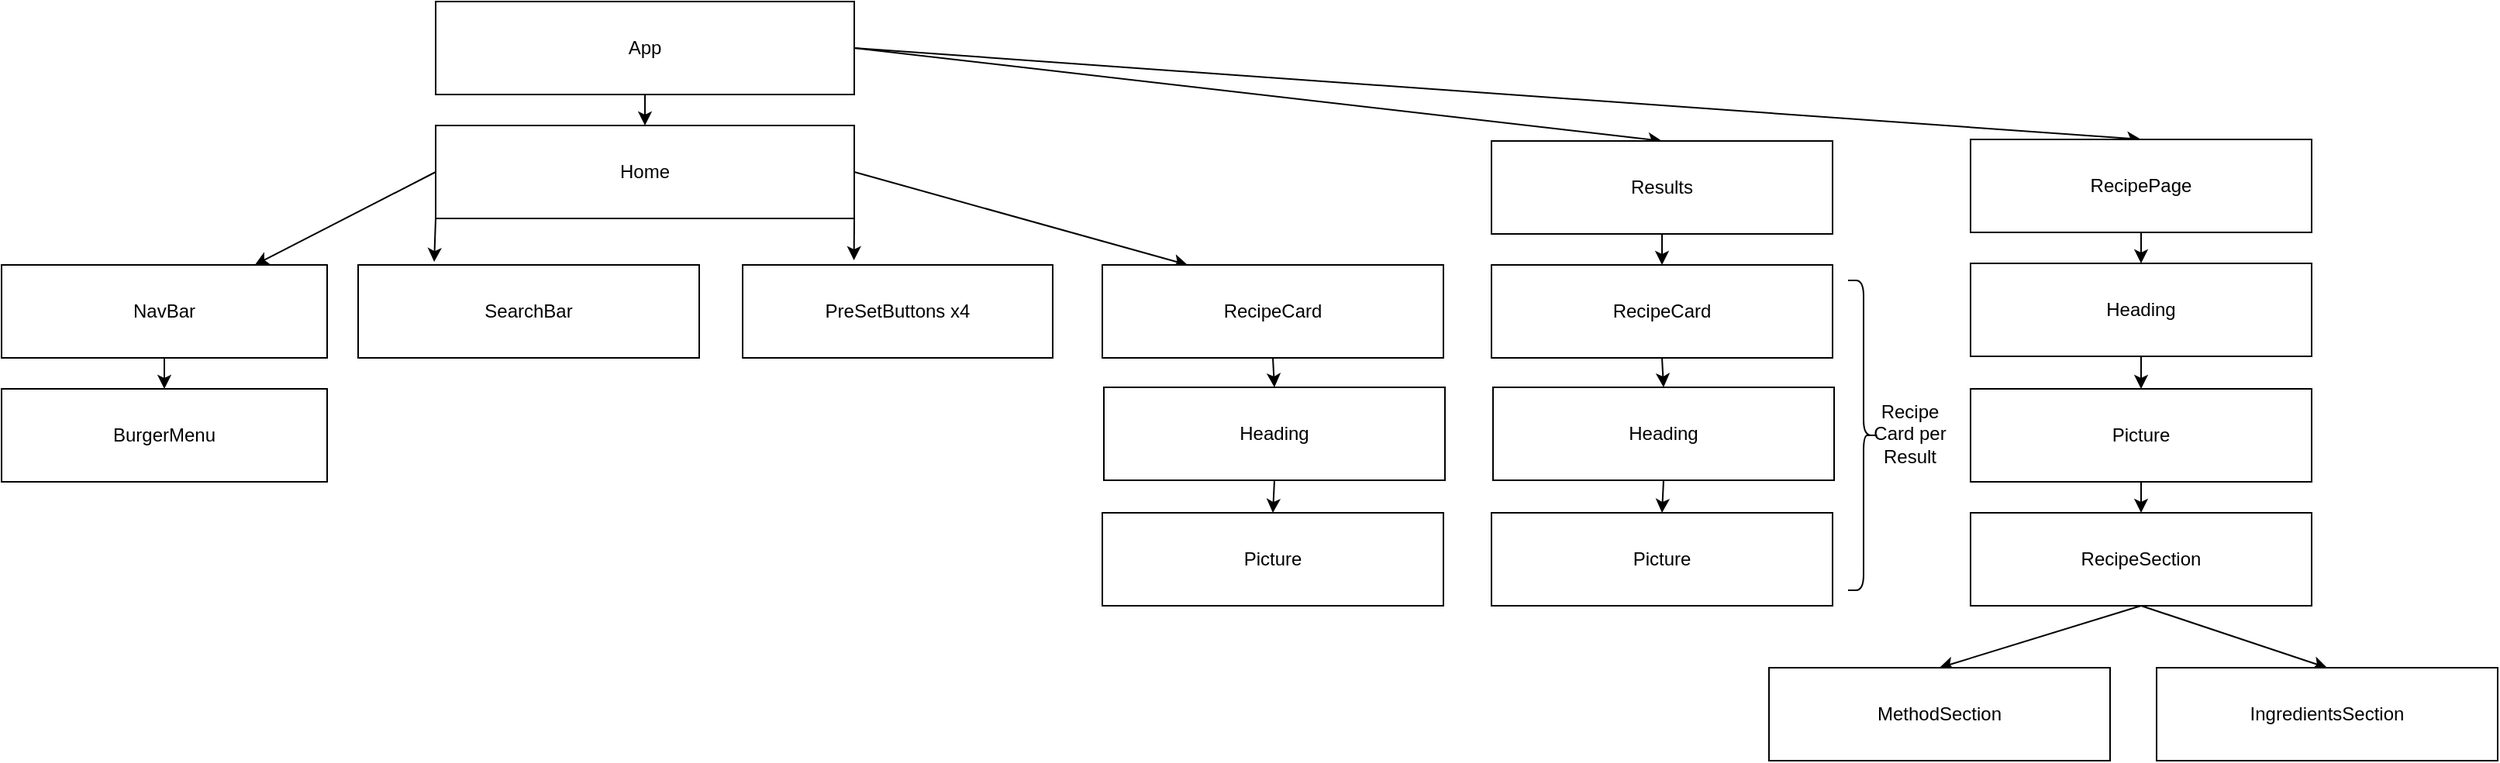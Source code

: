 <mxfile>
    <diagram id="GUsTQlz0GoGKQ92MsiEN" name="Page-1">
        <mxGraphModel dx="984" dy="773" grid="1" gridSize="10" guides="1" tooltips="1" connect="1" arrows="1" fold="1" page="1" pageScale="1" pageWidth="827" pageHeight="1169" math="0" shadow="0">
            <root>
                <mxCell id="0"/>
                <mxCell id="1" parent="0"/>
                <mxCell id="15" style="edgeStyle=none;html=1;exitX=0.5;exitY=1;exitDx=0;exitDy=0;entryX=0.5;entryY=0;entryDx=0;entryDy=0;" edge="1" parent="1" source="2" target="3">
                    <mxGeometry relative="1" as="geometry"/>
                </mxCell>
                <mxCell id="2" value="NavBar" style="rounded=0;whiteSpace=wrap;html=1;" vertex="1" parent="1">
                    <mxGeometry x="20" y="200" width="210" height="60" as="geometry"/>
                </mxCell>
                <mxCell id="3" value="BurgerMenu" style="rounded=0;whiteSpace=wrap;html=1;" vertex="1" parent="1">
                    <mxGeometry x="20" y="280" width="210" height="60" as="geometry"/>
                </mxCell>
                <mxCell id="16" style="edgeStyle=none;html=1;exitX=0;exitY=1;exitDx=0;exitDy=0;entryX=0.223;entryY=-0.033;entryDx=0;entryDy=0;entryPerimeter=0;" edge="1" parent="1" source="4" target="5">
                    <mxGeometry relative="1" as="geometry"/>
                </mxCell>
                <mxCell id="17" style="edgeStyle=none;html=1;exitX=1;exitY=1;exitDx=0;exitDy=0;entryX=0.359;entryY=-0.05;entryDx=0;entryDy=0;entryPerimeter=0;" edge="1" parent="1" source="4" target="6">
                    <mxGeometry relative="1" as="geometry"/>
                </mxCell>
                <mxCell id="21" style="edgeStyle=none;html=1;exitX=1;exitY=0.5;exitDx=0;exitDy=0;entryX=0.25;entryY=0;entryDx=0;entryDy=0;" edge="1" parent="1" source="4" target="8">
                    <mxGeometry relative="1" as="geometry"/>
                </mxCell>
                <mxCell id="4" value="Home" style="rounded=0;whiteSpace=wrap;html=1;" vertex="1" parent="1">
                    <mxGeometry x="300" y="110" width="270" height="60" as="geometry"/>
                </mxCell>
                <mxCell id="5" value="SearchBar" style="rounded=0;whiteSpace=wrap;html=1;" vertex="1" parent="1">
                    <mxGeometry x="250" y="200" width="220" height="60" as="geometry"/>
                </mxCell>
                <mxCell id="6" value="PreSetButtons x4" style="rounded=0;whiteSpace=wrap;html=1;" vertex="1" parent="1">
                    <mxGeometry x="498" y="200" width="200" height="60" as="geometry"/>
                </mxCell>
                <mxCell id="19" style="edgeStyle=none;html=1;exitX=0.5;exitY=1;exitDx=0;exitDy=0;entryX=0.5;entryY=0;entryDx=0;entryDy=0;" edge="1" parent="1" source="8" target="10">
                    <mxGeometry relative="1" as="geometry"/>
                </mxCell>
                <mxCell id="8" value="RecipeCard" style="rounded=0;whiteSpace=wrap;html=1;" vertex="1" parent="1">
                    <mxGeometry x="730" y="200" width="220" height="60" as="geometry"/>
                </mxCell>
                <mxCell id="9" value="Picture" style="rounded=0;whiteSpace=wrap;html=1;" vertex="1" parent="1">
                    <mxGeometry x="730" y="360" width="220" height="60" as="geometry"/>
                </mxCell>
                <mxCell id="20" style="edgeStyle=none;html=1;exitX=0.5;exitY=1;exitDx=0;exitDy=0;entryX=0.5;entryY=0;entryDx=0;entryDy=0;" edge="1" parent="1" source="10" target="9">
                    <mxGeometry relative="1" as="geometry"/>
                </mxCell>
                <mxCell id="10" value="Heading" style="rounded=0;whiteSpace=wrap;html=1;" vertex="1" parent="1">
                    <mxGeometry x="731" y="279" width="220" height="60" as="geometry"/>
                </mxCell>
                <mxCell id="12" value="" style="endArrow=classic;html=1;exitX=0;exitY=0.5;exitDx=0;exitDy=0;" edge="1" parent="1" source="4" target="2">
                    <mxGeometry width="50" height="50" relative="1" as="geometry">
                        <mxPoint x="100" y="105" as="sourcePoint"/>
                        <mxPoint x="150" y="55" as="targetPoint"/>
                    </mxGeometry>
                </mxCell>
                <mxCell id="14" style="edgeStyle=none;html=1;exitX=0.5;exitY=1;exitDx=0;exitDy=0;entryX=0.5;entryY=0;entryDx=0;entryDy=0;" edge="1" parent="1" source="13" target="4">
                    <mxGeometry relative="1" as="geometry"/>
                </mxCell>
                <mxCell id="42" style="edgeStyle=none;html=1;exitX=1;exitY=0.5;exitDx=0;exitDy=0;entryX=0.5;entryY=0;entryDx=0;entryDy=0;" edge="1" parent="1" source="13" target="25">
                    <mxGeometry relative="1" as="geometry"/>
                </mxCell>
                <mxCell id="43" style="edgeStyle=none;html=1;exitX=1;exitY=0.5;exitDx=0;exitDy=0;entryX=0.5;entryY=0;entryDx=0;entryDy=0;" edge="1" parent="1" source="13" target="35">
                    <mxGeometry relative="1" as="geometry"/>
                </mxCell>
                <mxCell id="13" value="App" style="rounded=0;whiteSpace=wrap;html=1;" vertex="1" parent="1">
                    <mxGeometry x="300" y="30" width="270" height="60" as="geometry"/>
                </mxCell>
                <mxCell id="30" style="edgeStyle=none;html=1;exitX=0.5;exitY=1;exitDx=0;exitDy=0;entryX=0.5;entryY=0;entryDx=0;entryDy=0;" edge="1" parent="1" source="25" target="26">
                    <mxGeometry relative="1" as="geometry"/>
                </mxCell>
                <mxCell id="25" value="Results" style="rounded=0;whiteSpace=wrap;html=1;" vertex="1" parent="1">
                    <mxGeometry x="981" y="120" width="220" height="60" as="geometry"/>
                </mxCell>
                <mxCell id="31" style="edgeStyle=none;html=1;exitX=0.5;exitY=1;exitDx=0;exitDy=0;entryX=0.5;entryY=0;entryDx=0;entryDy=0;" edge="1" parent="1" source="26" target="28">
                    <mxGeometry relative="1" as="geometry"/>
                </mxCell>
                <mxCell id="26" value="RecipeCard" style="rounded=0;whiteSpace=wrap;html=1;" vertex="1" parent="1">
                    <mxGeometry x="981" y="200" width="220" height="60" as="geometry"/>
                </mxCell>
                <mxCell id="27" value="Picture" style="rounded=0;whiteSpace=wrap;html=1;" vertex="1" parent="1">
                    <mxGeometry x="981" y="360" width="220" height="60" as="geometry"/>
                </mxCell>
                <mxCell id="32" style="edgeStyle=none;html=1;exitX=0.5;exitY=1;exitDx=0;exitDy=0;entryX=0.5;entryY=0;entryDx=0;entryDy=0;" edge="1" parent="1" source="28" target="27">
                    <mxGeometry relative="1" as="geometry"/>
                </mxCell>
                <mxCell id="28" value="Heading" style="rounded=0;whiteSpace=wrap;html=1;" vertex="1" parent="1">
                    <mxGeometry x="982" y="279" width="220" height="60" as="geometry"/>
                </mxCell>
                <mxCell id="33" value="" style="shape=curlyBracket;whiteSpace=wrap;html=1;rounded=1;flipH=1;" vertex="1" parent="1">
                    <mxGeometry x="1211" y="210" width="20" height="200" as="geometry"/>
                </mxCell>
                <mxCell id="34" value="Recipe Card per Result" style="text;html=1;strokeColor=none;fillColor=none;align=center;verticalAlign=middle;whiteSpace=wrap;rounded=0;" vertex="1" parent="1">
                    <mxGeometry x="1221" y="294" width="60" height="30" as="geometry"/>
                </mxCell>
                <mxCell id="37" style="edgeStyle=none;html=1;exitX=0.5;exitY=1;exitDx=0;exitDy=0;entryX=0.5;entryY=0;entryDx=0;entryDy=0;" edge="1" parent="1" source="35" target="36">
                    <mxGeometry relative="1" as="geometry"/>
                </mxCell>
                <mxCell id="35" value="RecipePage" style="rounded=0;whiteSpace=wrap;html=1;" vertex="1" parent="1">
                    <mxGeometry x="1290" y="119" width="220" height="60" as="geometry"/>
                </mxCell>
                <mxCell id="39" style="edgeStyle=none;html=1;exitX=0.5;exitY=1;exitDx=0;exitDy=0;entryX=0.5;entryY=0;entryDx=0;entryDy=0;" edge="1" parent="1" source="36" target="38">
                    <mxGeometry relative="1" as="geometry"/>
                </mxCell>
                <mxCell id="36" value="Heading" style="rounded=0;whiteSpace=wrap;html=1;" vertex="1" parent="1">
                    <mxGeometry x="1290" y="199" width="220" height="60" as="geometry"/>
                </mxCell>
                <mxCell id="41" style="edgeStyle=none;html=1;exitX=0.5;exitY=1;exitDx=0;exitDy=0;entryX=0.5;entryY=0;entryDx=0;entryDy=0;" edge="1" parent="1" source="38" target="40">
                    <mxGeometry relative="1" as="geometry"/>
                </mxCell>
                <mxCell id="38" value="Picture" style="rounded=0;whiteSpace=wrap;html=1;" vertex="1" parent="1">
                    <mxGeometry x="1290" y="280" width="220" height="60" as="geometry"/>
                </mxCell>
                <mxCell id="46" style="edgeStyle=none;html=1;exitX=0.5;exitY=1;exitDx=0;exitDy=0;entryX=0.5;entryY=0;entryDx=0;entryDy=0;" edge="1" parent="1" source="40" target="45">
                    <mxGeometry relative="1" as="geometry"/>
                </mxCell>
                <mxCell id="47" style="edgeStyle=none;html=1;exitX=0.5;exitY=1;exitDx=0;exitDy=0;entryX=0.5;entryY=0;entryDx=0;entryDy=0;" edge="1" parent="1" source="40" target="44">
                    <mxGeometry relative="1" as="geometry"/>
                </mxCell>
                <mxCell id="40" value="RecipeSection" style="rounded=0;whiteSpace=wrap;html=1;" vertex="1" parent="1">
                    <mxGeometry x="1290" y="360" width="220" height="60" as="geometry"/>
                </mxCell>
                <mxCell id="44" value="MethodSection" style="rounded=0;whiteSpace=wrap;html=1;" vertex="1" parent="1">
                    <mxGeometry x="1160" y="460" width="220" height="60" as="geometry"/>
                </mxCell>
                <mxCell id="45" value="IngredientsSection" style="rounded=0;whiteSpace=wrap;html=1;" vertex="1" parent="1">
                    <mxGeometry x="1410" y="460" width="220" height="60" as="geometry"/>
                </mxCell>
            </root>
        </mxGraphModel>
    </diagram>
</mxfile>
